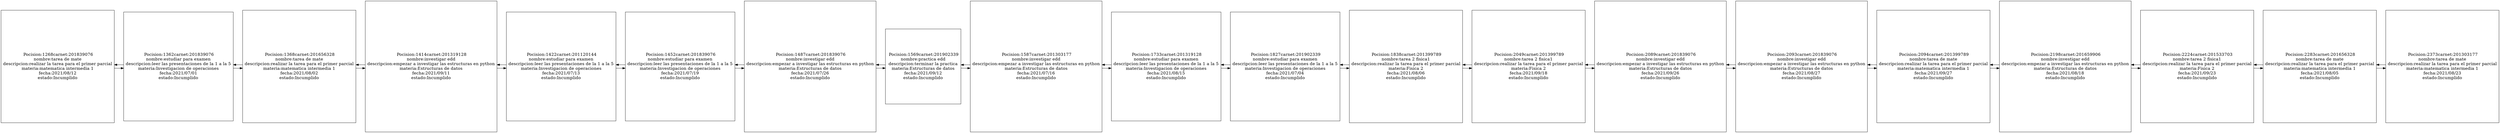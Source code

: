 digraph g {
graph [
rankdir = "LR"
];
node [
fontsize = "16"
shape = "square"
];
edge [];
nodo0[label=" Pocision:1268carnet:201839076\nnombre:tarea de mate\ndescripcion:realizar la tarea para el primer parcial\nmateria:matematica intermedia 1\nfecha:2021/08/12\nestado:Incumplido"];
nodo1[label=" Pocision:1362carnet:201839076\nnombre:estudiar para examen\ndescripcion:leer las presentaciones de la 1 a la 5\nmateria:Investigacion de operaciones\nfecha:2021/07/01\nestado:Incumplido"];
nodo2[label=" Pocision:1368carnet:201656328\nnombre:tarea de mate\ndescripcion:realizar la tarea para el primer parcial\nmateria:matematica intermedia 1\nfecha:2021/08/02\nestado:Incumplido"];
nodo3[label=" Pocision:1414carnet:201319128\nnombre:investigar edd\ndescripcion:empezar a investigar las estructuras en python\nmateria:Estructuras de datos\nfecha:2021/09/11\nestado:Incumplido"];
nodo4[label=" Pocision:1422carnet:201120144\nnombre:estudiar para examen\ndescripcion:leer las presentaciones de la 1 a la 5\nmateria:Investigacion de operaciones\nfecha:2021/07/13\nestado:Incumplido"];
nodo5[label=" Pocision:1452carnet:201839076\nnombre:estudiar para examen\ndescripcion:leer las presentaciones de la 1 a la 5\nmateria:Investigacion de operaciones\nfecha:2021/07/19\nestado:Incumplido"];
nodo6[label=" Pocision:1487carnet:201839076\nnombre:investigar edd\ndescripcion:empezar a investigar las estructuras en python\nmateria:Estructuras de datos\nfecha:2021/07/26\nestado:Incumplido"];
nodo7[label=" Pocision:1569carnet:201902339\nnombre:practica edd\ndescripcion:terminar la practica\nmateria:Estructuras de datos\nfecha:2021/09/12\nestado:Incumplido"];
nodo8[label=" Pocision:1587carnet:201303177\nnombre:investigar edd\ndescripcion:empezar a investigar las estructuras en python\nmateria:Estructuras de datos\nfecha:2021/07/16\nestado:Incumplido"];
nodo9[label=" Pocision:1733carnet:201319128\nnombre:estudiar para examen\ndescripcion:leer las presentaciones de la 1 a la 5\nmateria:Investigacion de operaciones\nfecha:2021/08/15\nestado:Incumplido"];
nodo10[label=" Pocision:1827carnet:201902339\nnombre:estudiar para examen\ndescripcion:leer las presentaciones de la 1 a la 5\nmateria:Investigacion de operaciones\nfecha:2021/07/04\nestado:Incumplido"];
nodo11[label=" Pocision:1838carnet:201399789\nnombre:tarea 2 fisica1\ndescripcion:realizar la tarea para el primer parcial\nmateria:Fisica 2\nfecha:2021/08/06\nestado:Incumplido"];
nodo12[label=" Pocision:2049carnet:201399789\nnombre:tarea 2 fisica1\ndescripcion:realizar la tarea para el primer parcial\nmateria:Fisica 2\nfecha:2021/09/18\nestado:Incumplido"];
nodo13[label=" Pocision:2089carnet:201839076\nnombre:investigar edd\ndescripcion:empezar a investigar las estructuras en python\nmateria:Estructuras de datos\nfecha:2021/09/26\nestado:Incumplido"];
nodo14[label=" Pocision:2093carnet:201839076\nnombre:investigar edd\ndescripcion:empezar a investigar las estructuras en python\nmateria:Estructuras de datos\nfecha:2021/08/27\nestado:Incumplido"];
nodo15[label=" Pocision:2094carnet:201399789\nnombre:tarea de mate\ndescripcion:realizar la tarea para el primer parcial\nmateria:matematica intermedia 1\nfecha:2021/09/27\nestado:Incumplido"];
nodo16[label=" Pocision:2198carnet:201659906\nnombre:investigar edd\ndescripcion:empezar a investigar las estructuras en python\nmateria:Estructuras de datos\nfecha:2021/08/18\nestado:Incumplido"];
nodo17[label=" Pocision:2224carnet:201533703\nnombre:tarea 2 fisica1\ndescripcion:realizar la tarea para el primer parcial\nmateria:Fisica 2\nfecha:2021/09/23\nestado:Incumplido"];
nodo18[label=" Pocision:2283carnet:201656328\nnombre:tarea de mate\ndescripcion:realizar la tarea para el primer parcial\nmateria:matematica intermedia 1\nfecha:2021/08/05\nestado:Incumplido"];
nodo19[label=" Pocision:2373carnet:201303177\nnombre:tarea de mate\ndescripcion:realizar la tarea para el primer parcial\nmateria:matematica intermedia 1\nfecha:2021/08/23\nestado:Incumplido"];
nodo0->nodo1
nodo1->nodo0
nodo1->nodo2
nodo2->nodo1
nodo2->nodo3
nodo3->nodo2
nodo3->nodo4
nodo4->nodo3
nodo4->nodo5
nodo5->nodo4
nodo5->nodo6
nodo6->nodo5
nodo6->nodo7
nodo7->nodo6
nodo7->nodo8
nodo8->nodo7
nodo8->nodo9
nodo9->nodo8
nodo9->nodo10
nodo10->nodo9
nodo10->nodo11
nodo11->nodo10
nodo11->nodo12
nodo12->nodo11
nodo12->nodo13
nodo13->nodo12
nodo13->nodo14
nodo14->nodo13
nodo14->nodo15
nodo15->nodo14
nodo15->nodo16
nodo16->nodo15
nodo16->nodo17
nodo17->nodo16
nodo17->nodo18
nodo18->nodo17
nodo18->nodo19
nodo19->nodo18
}